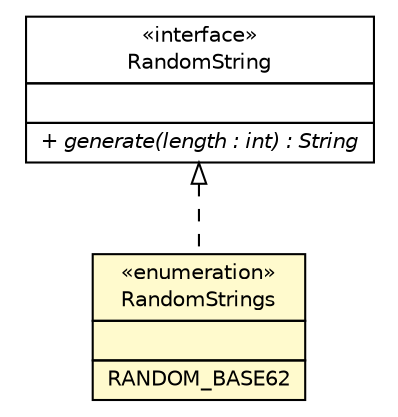 #!/usr/local/bin/dot
#
# Class diagram 
# Generated by UMLGraph version R5_6-24-gf6e263 (http://www.umlgraph.org/)
#

digraph G {
	edge [fontname="Helvetica",fontsize=10,labelfontname="Helvetica",labelfontsize=10];
	node [fontname="Helvetica",fontsize=10,shape=plaintext];
	nodesep=0.25;
	ranksep=0.5;
	// cn.home1.oss.lib.common.crypto.RandomString
	c5170 [label=<<table title="cn.home1.oss.lib.common.crypto.RandomString" border="0" cellborder="1" cellspacing="0" cellpadding="2" port="p" href="./RandomString.html">
		<tr><td><table border="0" cellspacing="0" cellpadding="1">
<tr><td align="center" balign="center"> &#171;interface&#187; </td></tr>
<tr><td align="center" balign="center"> RandomString </td></tr>
		</table></td></tr>
		<tr><td><table border="0" cellspacing="0" cellpadding="1">
<tr><td align="left" balign="left">  </td></tr>
		</table></td></tr>
		<tr><td><table border="0" cellspacing="0" cellpadding="1">
<tr><td align="left" balign="left"><font face="Helvetica-Oblique" point-size="10.0"> + generate(length : int) : String </font></td></tr>
		</table></td></tr>
		</table>>, URL="./RandomString.html", fontname="Helvetica", fontcolor="black", fontsize=10.0];
	// cn.home1.oss.lib.common.crypto.RandomString.RandomStrings
	c5171 [label=<<table title="cn.home1.oss.lib.common.crypto.RandomString.RandomStrings" border="0" cellborder="1" cellspacing="0" cellpadding="2" port="p" bgcolor="lemonChiffon" href="./RandomString.RandomStrings.html">
		<tr><td><table border="0" cellspacing="0" cellpadding="1">
<tr><td align="center" balign="center"> &#171;enumeration&#187; </td></tr>
<tr><td align="center" balign="center"> RandomStrings </td></tr>
		</table></td></tr>
		<tr><td><table border="0" cellspacing="0" cellpadding="1">
<tr><td align="left" balign="left">  </td></tr>
		</table></td></tr>
		<tr><td><table border="0" cellspacing="0" cellpadding="1">
<tr><td align="left" balign="left"> RANDOM_BASE62 </td></tr>
		</table></td></tr>
		</table>>, URL="./RandomString.RandomStrings.html", fontname="Helvetica", fontcolor="black", fontsize=10.0];
	//cn.home1.oss.lib.common.crypto.RandomString.RandomStrings implements cn.home1.oss.lib.common.crypto.RandomString
	c5170:p -> c5171:p [dir=back,arrowtail=empty,style=dashed];
}

